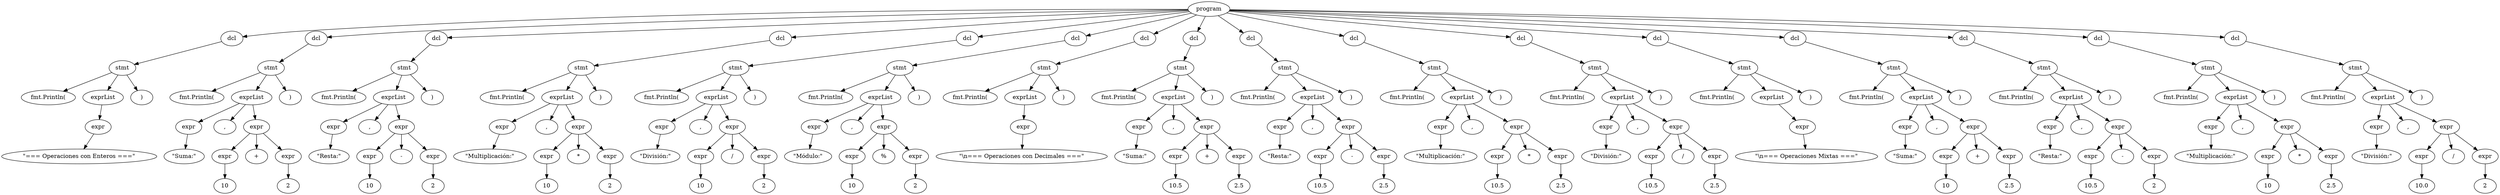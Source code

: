 digraph G {
  node0 [label="program"];
  node1 [label="dcl"];
  node0 -> node1;
  node2 [label="stmt"];
  node1 -> node2;
  node3 [label="fmt.Println("];
  node2 -> node3;
  node4 [label="exprList"];
  node2 -> node4;
  node5 [label="expr"];
  node4 -> node5;
  node6 [label="\"=== Operaciones con Enteros ===\""];
  node5 -> node6;
  node7 [label=")"];
  node2 -> node7;
  node8 [label="dcl"];
  node0 -> node8;
  node9 [label="stmt"];
  node8 -> node9;
  node10 [label="fmt.Println("];
  node9 -> node10;
  node11 [label="exprList"];
  node9 -> node11;
  node12 [label="expr"];
  node11 -> node12;
  node13 [label="\"Suma:\""];
  node12 -> node13;
  node14 [label=","];
  node11 -> node14;
  node15 [label="expr"];
  node11 -> node15;
  node16 [label="expr"];
  node15 -> node16;
  node17 [label="10"];
  node16 -> node17;
  node18 [label="+"];
  node15 -> node18;
  node19 [label="expr"];
  node15 -> node19;
  node20 [label="2"];
  node19 -> node20;
  node21 [label=")"];
  node9 -> node21;
  node22 [label="dcl"];
  node0 -> node22;
  node23 [label="stmt"];
  node22 -> node23;
  node24 [label="fmt.Println("];
  node23 -> node24;
  node25 [label="exprList"];
  node23 -> node25;
  node26 [label="expr"];
  node25 -> node26;
  node27 [label="\"Resta:\""];
  node26 -> node27;
  node28 [label=","];
  node25 -> node28;
  node29 [label="expr"];
  node25 -> node29;
  node30 [label="expr"];
  node29 -> node30;
  node31 [label="10"];
  node30 -> node31;
  node32 [label="-"];
  node29 -> node32;
  node33 [label="expr"];
  node29 -> node33;
  node34 [label="2"];
  node33 -> node34;
  node35 [label=")"];
  node23 -> node35;
  node36 [label="dcl"];
  node0 -> node36;
  node37 [label="stmt"];
  node36 -> node37;
  node38 [label="fmt.Println("];
  node37 -> node38;
  node39 [label="exprList"];
  node37 -> node39;
  node40 [label="expr"];
  node39 -> node40;
  node41 [label="\"Multiplicación:\""];
  node40 -> node41;
  node42 [label=","];
  node39 -> node42;
  node43 [label="expr"];
  node39 -> node43;
  node44 [label="expr"];
  node43 -> node44;
  node45 [label="10"];
  node44 -> node45;
  node46 [label="*"];
  node43 -> node46;
  node47 [label="expr"];
  node43 -> node47;
  node48 [label="2"];
  node47 -> node48;
  node49 [label=")"];
  node37 -> node49;
  node50 [label="dcl"];
  node0 -> node50;
  node51 [label="stmt"];
  node50 -> node51;
  node52 [label="fmt.Println("];
  node51 -> node52;
  node53 [label="exprList"];
  node51 -> node53;
  node54 [label="expr"];
  node53 -> node54;
  node55 [label="\"División:\""];
  node54 -> node55;
  node56 [label=","];
  node53 -> node56;
  node57 [label="expr"];
  node53 -> node57;
  node58 [label="expr"];
  node57 -> node58;
  node59 [label="10"];
  node58 -> node59;
  node60 [label="/"];
  node57 -> node60;
  node61 [label="expr"];
  node57 -> node61;
  node62 [label="2"];
  node61 -> node62;
  node63 [label=")"];
  node51 -> node63;
  node64 [label="dcl"];
  node0 -> node64;
  node65 [label="stmt"];
  node64 -> node65;
  node66 [label="fmt.Println("];
  node65 -> node66;
  node67 [label="exprList"];
  node65 -> node67;
  node68 [label="expr"];
  node67 -> node68;
  node69 [label="\"Módulo:\""];
  node68 -> node69;
  node70 [label=","];
  node67 -> node70;
  node71 [label="expr"];
  node67 -> node71;
  node72 [label="expr"];
  node71 -> node72;
  node73 [label="10"];
  node72 -> node73;
  node74 [label="%"];
  node71 -> node74;
  node75 [label="expr"];
  node71 -> node75;
  node76 [label="2"];
  node75 -> node76;
  node77 [label=")"];
  node65 -> node77;
  node78 [label="dcl"];
  node0 -> node78;
  node79 [label="stmt"];
  node78 -> node79;
  node80 [label="fmt.Println("];
  node79 -> node80;
  node81 [label="exprList"];
  node79 -> node81;
  node82 [label="expr"];
  node81 -> node82;
  node83 [label="\"\\n=== Operaciones con Decimales ===\""];
  node82 -> node83;
  node84 [label=")"];
  node79 -> node84;
  node85 [label="dcl"];
  node0 -> node85;
  node86 [label="stmt"];
  node85 -> node86;
  node87 [label="fmt.Println("];
  node86 -> node87;
  node88 [label="exprList"];
  node86 -> node88;
  node89 [label="expr"];
  node88 -> node89;
  node90 [label="\"Suma:\""];
  node89 -> node90;
  node91 [label=","];
  node88 -> node91;
  node92 [label="expr"];
  node88 -> node92;
  node93 [label="expr"];
  node92 -> node93;
  node94 [label="10.5"];
  node93 -> node94;
  node95 [label="+"];
  node92 -> node95;
  node96 [label="expr"];
  node92 -> node96;
  node97 [label="2.5"];
  node96 -> node97;
  node98 [label=")"];
  node86 -> node98;
  node99 [label="dcl"];
  node0 -> node99;
  node100 [label="stmt"];
  node99 -> node100;
  node101 [label="fmt.Println("];
  node100 -> node101;
  node102 [label="exprList"];
  node100 -> node102;
  node103 [label="expr"];
  node102 -> node103;
  node104 [label="\"Resta:\""];
  node103 -> node104;
  node105 [label=","];
  node102 -> node105;
  node106 [label="expr"];
  node102 -> node106;
  node107 [label="expr"];
  node106 -> node107;
  node108 [label="10.5"];
  node107 -> node108;
  node109 [label="-"];
  node106 -> node109;
  node110 [label="expr"];
  node106 -> node110;
  node111 [label="2.5"];
  node110 -> node111;
  node112 [label=")"];
  node100 -> node112;
  node113 [label="dcl"];
  node0 -> node113;
  node114 [label="stmt"];
  node113 -> node114;
  node115 [label="fmt.Println("];
  node114 -> node115;
  node116 [label="exprList"];
  node114 -> node116;
  node117 [label="expr"];
  node116 -> node117;
  node118 [label="\"Multiplicación:\""];
  node117 -> node118;
  node119 [label=","];
  node116 -> node119;
  node120 [label="expr"];
  node116 -> node120;
  node121 [label="expr"];
  node120 -> node121;
  node122 [label="10.5"];
  node121 -> node122;
  node123 [label="*"];
  node120 -> node123;
  node124 [label="expr"];
  node120 -> node124;
  node125 [label="2.5"];
  node124 -> node125;
  node126 [label=")"];
  node114 -> node126;
  node127 [label="dcl"];
  node0 -> node127;
  node128 [label="stmt"];
  node127 -> node128;
  node129 [label="fmt.Println("];
  node128 -> node129;
  node130 [label="exprList"];
  node128 -> node130;
  node131 [label="expr"];
  node130 -> node131;
  node132 [label="\"División:\""];
  node131 -> node132;
  node133 [label=","];
  node130 -> node133;
  node134 [label="expr"];
  node130 -> node134;
  node135 [label="expr"];
  node134 -> node135;
  node136 [label="10.5"];
  node135 -> node136;
  node137 [label="/"];
  node134 -> node137;
  node138 [label="expr"];
  node134 -> node138;
  node139 [label="2.5"];
  node138 -> node139;
  node140 [label=")"];
  node128 -> node140;
  node141 [label="dcl"];
  node0 -> node141;
  node142 [label="stmt"];
  node141 -> node142;
  node143 [label="fmt.Println("];
  node142 -> node143;
  node144 [label="exprList"];
  node142 -> node144;
  node145 [label="expr"];
  node144 -> node145;
  node146 [label="\"\\n=== Operaciones Mixtas ===\""];
  node145 -> node146;
  node147 [label=")"];
  node142 -> node147;
  node148 [label="dcl"];
  node0 -> node148;
  node149 [label="stmt"];
  node148 -> node149;
  node150 [label="fmt.Println("];
  node149 -> node150;
  node151 [label="exprList"];
  node149 -> node151;
  node152 [label="expr"];
  node151 -> node152;
  node153 [label="\"Suma:\""];
  node152 -> node153;
  node154 [label=","];
  node151 -> node154;
  node155 [label="expr"];
  node151 -> node155;
  node156 [label="expr"];
  node155 -> node156;
  node157 [label="10"];
  node156 -> node157;
  node158 [label="+"];
  node155 -> node158;
  node159 [label="expr"];
  node155 -> node159;
  node160 [label="2.5"];
  node159 -> node160;
  node161 [label=")"];
  node149 -> node161;
  node162 [label="dcl"];
  node0 -> node162;
  node163 [label="stmt"];
  node162 -> node163;
  node164 [label="fmt.Println("];
  node163 -> node164;
  node165 [label="exprList"];
  node163 -> node165;
  node166 [label="expr"];
  node165 -> node166;
  node167 [label="\"Resta:\""];
  node166 -> node167;
  node168 [label=","];
  node165 -> node168;
  node169 [label="expr"];
  node165 -> node169;
  node170 [label="expr"];
  node169 -> node170;
  node171 [label="10.5"];
  node170 -> node171;
  node172 [label="-"];
  node169 -> node172;
  node173 [label="expr"];
  node169 -> node173;
  node174 [label="2"];
  node173 -> node174;
  node175 [label=")"];
  node163 -> node175;
  node176 [label="dcl"];
  node0 -> node176;
  node177 [label="stmt"];
  node176 -> node177;
  node178 [label="fmt.Println("];
  node177 -> node178;
  node179 [label="exprList"];
  node177 -> node179;
  node180 [label="expr"];
  node179 -> node180;
  node181 [label="\"Multiplicación:\""];
  node180 -> node181;
  node182 [label=","];
  node179 -> node182;
  node183 [label="expr"];
  node179 -> node183;
  node184 [label="expr"];
  node183 -> node184;
  node185 [label="10"];
  node184 -> node185;
  node186 [label="*"];
  node183 -> node186;
  node187 [label="expr"];
  node183 -> node187;
  node188 [label="2.5"];
  node187 -> node188;
  node189 [label=")"];
  node177 -> node189;
  node190 [label="dcl"];
  node0 -> node190;
  node191 [label="stmt"];
  node190 -> node191;
  node192 [label="fmt.Println("];
  node191 -> node192;
  node193 [label="exprList"];
  node191 -> node193;
  node194 [label="expr"];
  node193 -> node194;
  node195 [label="\"División:\""];
  node194 -> node195;
  node196 [label=","];
  node193 -> node196;
  node197 [label="expr"];
  node193 -> node197;
  node198 [label="expr"];
  node197 -> node198;
  node199 [label="10.0"];
  node198 -> node199;
  node200 [label="/"];
  node197 -> node200;
  node201 [label="expr"];
  node197 -> node201;
  node202 [label="2"];
  node201 -> node202;
  node203 [label=")"];
  node191 -> node203;
}
